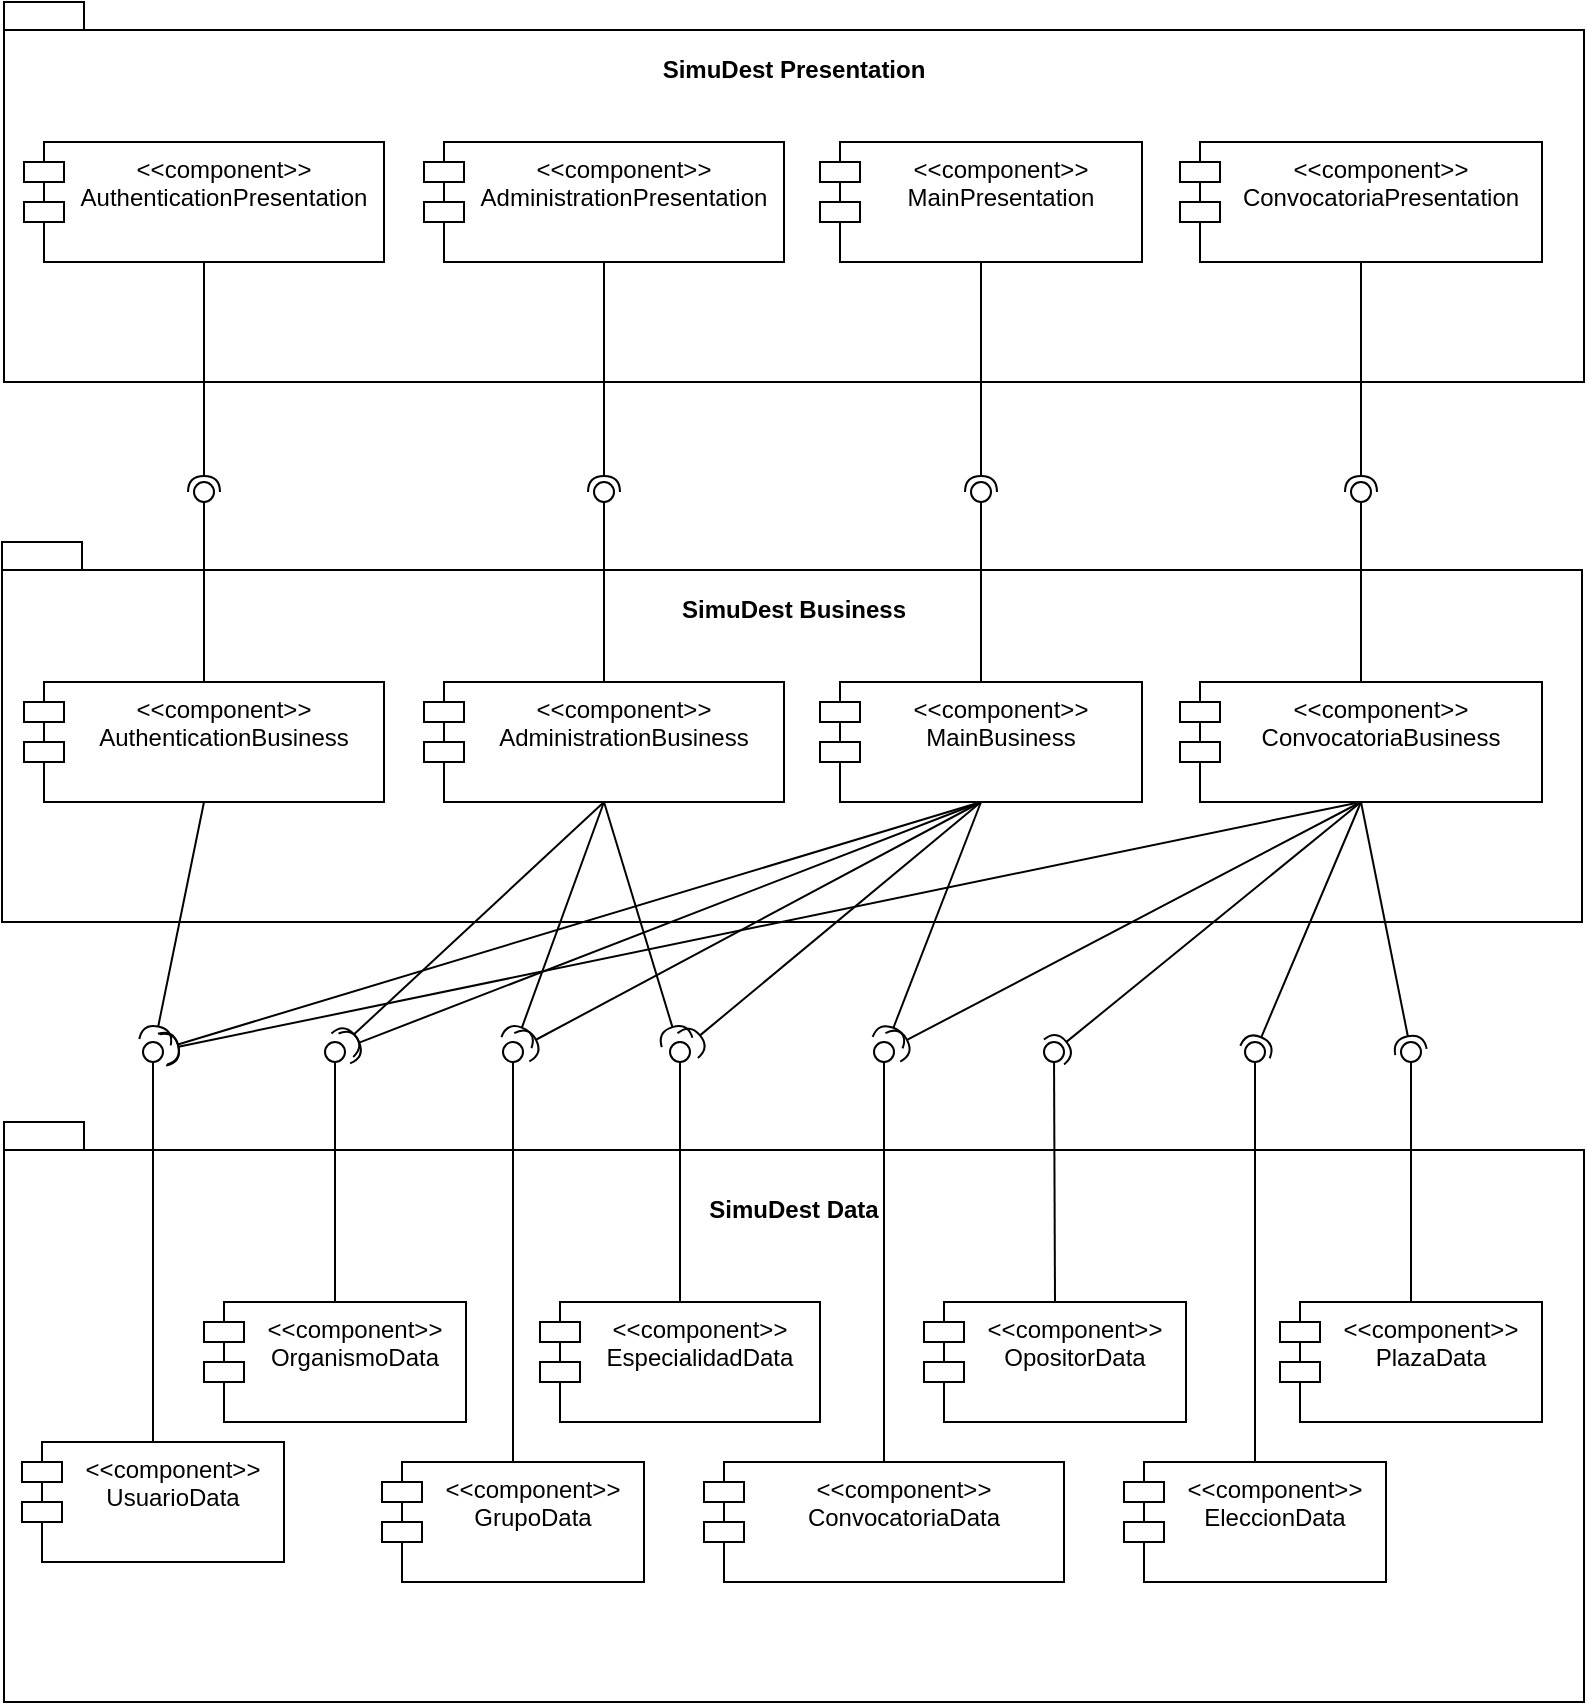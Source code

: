 <mxfile version="17.1.2" type="github">
  <diagram id="RnFnm8cI24RUhIHQ4RaV" name="Page-1">
    <mxGraphModel dx="1185" dy="627" grid="1" gridSize="10" guides="1" tooltips="1" connect="1" arrows="1" fold="1" page="1" pageScale="1" pageWidth="827" pageHeight="1169" math="0" shadow="0">
      <root>
        <mxCell id="0" />
        <mxCell id="1" parent="0" />
        <mxCell id="sUBBfoWSyGXVU3_cliYD-1" value="&lt;div&gt;&lt;br&gt;&lt;/div&gt;&lt;div&gt;&lt;br&gt;&lt;/div&gt;" style="shape=folder;fontStyle=1;spacingTop=10;tabWidth=40;tabHeight=14;tabPosition=left;html=1;" vertex="1" parent="1">
          <mxGeometry x="20" y="40" width="790" height="190" as="geometry" />
        </mxCell>
        <mxCell id="sUBBfoWSyGXVU3_cliYD-2" value="&lt;&lt;component&gt;&gt;&#xa;AuthenticationPresentation&#xa;" style="shape=module;align=left;spacingLeft=20;align=center;verticalAlign=top;" vertex="1" parent="1">
          <mxGeometry x="30" y="110" width="180" height="60" as="geometry" />
        </mxCell>
        <mxCell id="sUBBfoWSyGXVU3_cliYD-3" value="SimuDest Presentation" style="text;align=center;fontStyle=1;verticalAlign=middle;spacingLeft=3;spacingRight=3;strokeColor=none;rotatable=0;points=[[0,0.5],[1,0.5]];portConstraint=eastwest;" vertex="1" parent="1">
          <mxGeometry x="375" y="60" width="80" height="26" as="geometry" />
        </mxCell>
        <mxCell id="sUBBfoWSyGXVU3_cliYD-5" value="&lt;&lt;component&gt;&gt;&#xa;AdministrationPresentation&#xa;" style="shape=module;align=left;spacingLeft=20;align=center;verticalAlign=top;" vertex="1" parent="1">
          <mxGeometry x="230" y="110" width="180" height="60" as="geometry" />
        </mxCell>
        <mxCell id="sUBBfoWSyGXVU3_cliYD-6" value="&lt;&lt;component&gt;&gt;&#xa;MainPresentation&#xa;" style="shape=module;align=left;spacingLeft=20;align=center;verticalAlign=top;" vertex="1" parent="1">
          <mxGeometry x="428" y="110" width="161" height="60" as="geometry" />
        </mxCell>
        <mxCell id="sUBBfoWSyGXVU3_cliYD-7" value="&lt;&lt;component&gt;&gt;&#xa;ConvocatoriaPresentation&#xa;" style="shape=module;align=left;spacingLeft=20;align=center;verticalAlign=top;" vertex="1" parent="1">
          <mxGeometry x="608" y="110" width="181" height="60" as="geometry" />
        </mxCell>
        <mxCell id="sUBBfoWSyGXVU3_cliYD-15" value="&lt;div&gt;&lt;br&gt;&lt;/div&gt;&lt;div&gt;&lt;br&gt;&lt;/div&gt;" style="shape=folder;fontStyle=1;spacingTop=10;tabWidth=40;tabHeight=14;tabPosition=left;html=1;" vertex="1" parent="1">
          <mxGeometry x="19" y="310" width="790" height="190" as="geometry" />
        </mxCell>
        <mxCell id="sUBBfoWSyGXVU3_cliYD-16" value="&lt;&lt;component&gt;&gt;&#xa;AuthenticationBusiness&#xa;" style="shape=module;align=left;spacingLeft=20;align=center;verticalAlign=top;" vertex="1" parent="1">
          <mxGeometry x="30" y="380" width="180" height="60" as="geometry" />
        </mxCell>
        <mxCell id="sUBBfoWSyGXVU3_cliYD-17" value="SimuDest Business" style="text;align=center;fontStyle=1;verticalAlign=middle;spacingLeft=3;spacingRight=3;strokeColor=none;rotatable=0;points=[[0,0.5],[1,0.5]];portConstraint=eastwest;" vertex="1" parent="1">
          <mxGeometry x="375" y="330" width="80" height="26" as="geometry" />
        </mxCell>
        <mxCell id="sUBBfoWSyGXVU3_cliYD-18" value="&lt;&lt;component&gt;&gt;&#xa;AdministrationBusiness&#xa;" style="shape=module;align=left;spacingLeft=20;align=center;verticalAlign=top;" vertex="1" parent="1">
          <mxGeometry x="230" y="380" width="180" height="60" as="geometry" />
        </mxCell>
        <mxCell id="sUBBfoWSyGXVU3_cliYD-19" value="&lt;&lt;component&gt;&gt;&#xa;MainBusiness&#xa;" style="shape=module;align=left;spacingLeft=20;align=center;verticalAlign=top;" vertex="1" parent="1">
          <mxGeometry x="428" y="380" width="161" height="60" as="geometry" />
        </mxCell>
        <mxCell id="sUBBfoWSyGXVU3_cliYD-20" value="&lt;&lt;component&gt;&gt;&#xa;ConvocatoriaBusiness&#xa;" style="shape=module;align=left;spacingLeft=20;align=center;verticalAlign=top;" vertex="1" parent="1">
          <mxGeometry x="608" y="380" width="181" height="60" as="geometry" />
        </mxCell>
        <mxCell id="sUBBfoWSyGXVU3_cliYD-21" value="&lt;div&gt;&lt;br&gt;&lt;/div&gt;&lt;div&gt;&lt;br&gt;&lt;/div&gt;" style="shape=folder;fontStyle=1;spacingTop=10;tabWidth=40;tabHeight=14;tabPosition=left;html=1;" vertex="1" parent="1">
          <mxGeometry x="20" y="600" width="790" height="290" as="geometry" />
        </mxCell>
        <mxCell id="sUBBfoWSyGXVU3_cliYD-22" value="&lt;&lt;component&gt;&gt;&#xa;ConvocatoriaData&#xa;" style="shape=module;align=left;spacingLeft=20;align=center;verticalAlign=top;" vertex="1" parent="1">
          <mxGeometry x="370" y="770" width="180" height="60" as="geometry" />
        </mxCell>
        <mxCell id="sUBBfoWSyGXVU3_cliYD-23" value="SimuDest Data" style="text;align=center;fontStyle=1;verticalAlign=middle;spacingLeft=3;spacingRight=3;strokeColor=none;rotatable=0;points=[[0,0.5],[1,0.5]];portConstraint=eastwest;" vertex="1" parent="1">
          <mxGeometry x="375" y="630" width="80" height="26" as="geometry" />
        </mxCell>
        <mxCell id="sUBBfoWSyGXVU3_cliYD-24" value="&lt;&lt;component&gt;&gt;&#xa;UsuarioData&#xa;" style="shape=module;align=left;spacingLeft=20;align=center;verticalAlign=top;" vertex="1" parent="1">
          <mxGeometry x="29" y="760" width="131" height="60" as="geometry" />
        </mxCell>
        <mxCell id="sUBBfoWSyGXVU3_cliYD-27" value="&lt;&lt;component&gt;&gt;&#xa;GrupoData&#xa;" style="shape=module;align=left;spacingLeft=20;align=center;verticalAlign=top;" vertex="1" parent="1">
          <mxGeometry x="209" y="770" width="131" height="60" as="geometry" />
        </mxCell>
        <mxCell id="sUBBfoWSyGXVU3_cliYD-28" value="&lt;&lt;component&gt;&gt;&#xa;OrganismoData&#xa;" style="shape=module;align=left;spacingLeft=20;align=center;verticalAlign=top;" vertex="1" parent="1">
          <mxGeometry x="120" y="690" width="131" height="60" as="geometry" />
        </mxCell>
        <mxCell id="sUBBfoWSyGXVU3_cliYD-29" value="&lt;&lt;component&gt;&gt;&#xa;EspecialidadData&#xa;" style="shape=module;align=left;spacingLeft=20;align=center;verticalAlign=top;" vertex="1" parent="1">
          <mxGeometry x="288" y="690" width="140" height="60" as="geometry" />
        </mxCell>
        <mxCell id="sUBBfoWSyGXVU3_cliYD-30" value="&lt;&lt;component&gt;&gt;&#xa;OpositorData&#xa;" style="shape=module;align=left;spacingLeft=20;align=center;verticalAlign=top;" vertex="1" parent="1">
          <mxGeometry x="480" y="690" width="131" height="60" as="geometry" />
        </mxCell>
        <mxCell id="sUBBfoWSyGXVU3_cliYD-31" value="&lt;&lt;component&gt;&gt;&#xa;EleccionData&#xa;" style="shape=module;align=left;spacingLeft=20;align=center;verticalAlign=top;" vertex="1" parent="1">
          <mxGeometry x="580" y="770" width="131" height="60" as="geometry" />
        </mxCell>
        <mxCell id="sUBBfoWSyGXVU3_cliYD-32" value="&lt;&lt;component&gt;&gt;&#xa;PlazaData&#xa;" style="shape=module;align=left;spacingLeft=20;align=center;verticalAlign=top;" vertex="1" parent="1">
          <mxGeometry x="658" y="690" width="131" height="60" as="geometry" />
        </mxCell>
        <mxCell id="sUBBfoWSyGXVU3_cliYD-33" value="" style="rounded=0;orthogonalLoop=1;jettySize=auto;html=1;endArrow=none;endFill=0;sketch=0;sourcePerimeterSpacing=0;targetPerimeterSpacing=0;exitX=0.5;exitY=0;exitDx=0;exitDy=0;" edge="1" target="sUBBfoWSyGXVU3_cliYD-35" parent="1" source="sUBBfoWSyGXVU3_cliYD-16">
          <mxGeometry relative="1" as="geometry">
            <mxPoint x="390" y="335" as="sourcePoint" />
          </mxGeometry>
        </mxCell>
        <mxCell id="sUBBfoWSyGXVU3_cliYD-34" value="" style="rounded=0;orthogonalLoop=1;jettySize=auto;html=1;endArrow=halfCircle;endFill=0;entryX=0.5;entryY=0.5;endSize=6;strokeWidth=1;sketch=0;exitX=0.5;exitY=1;exitDx=0;exitDy=0;" edge="1" target="sUBBfoWSyGXVU3_cliYD-35" parent="1" source="sUBBfoWSyGXVU3_cliYD-2">
          <mxGeometry relative="1" as="geometry">
            <mxPoint x="430" y="335" as="sourcePoint" />
          </mxGeometry>
        </mxCell>
        <mxCell id="sUBBfoWSyGXVU3_cliYD-35" value="" style="ellipse;whiteSpace=wrap;html=1;align=center;aspect=fixed;resizable=0;points=[];outlineConnect=0;sketch=0;" vertex="1" parent="1">
          <mxGeometry x="115" y="280" width="10" height="10" as="geometry" />
        </mxCell>
        <mxCell id="sUBBfoWSyGXVU3_cliYD-36" value="" style="rounded=0;orthogonalLoop=1;jettySize=auto;html=1;endArrow=none;endFill=0;sketch=0;sourcePerimeterSpacing=0;targetPerimeterSpacing=0;exitX=0.5;exitY=0;exitDx=0;exitDy=0;" edge="1" target="sUBBfoWSyGXVU3_cliYD-38" parent="1" source="sUBBfoWSyGXVU3_cliYD-18">
          <mxGeometry relative="1" as="geometry">
            <mxPoint x="390" y="305" as="sourcePoint" />
          </mxGeometry>
        </mxCell>
        <mxCell id="sUBBfoWSyGXVU3_cliYD-37" value="" style="rounded=0;orthogonalLoop=1;jettySize=auto;html=1;endArrow=halfCircle;endFill=0;entryX=0.5;entryY=0.5;endSize=6;strokeWidth=1;sketch=0;exitX=0.5;exitY=1;exitDx=0;exitDy=0;" edge="1" target="sUBBfoWSyGXVU3_cliYD-38" parent="1" source="sUBBfoWSyGXVU3_cliYD-5">
          <mxGeometry relative="1" as="geometry">
            <mxPoint x="430" y="305" as="sourcePoint" />
          </mxGeometry>
        </mxCell>
        <mxCell id="sUBBfoWSyGXVU3_cliYD-38" value="" style="ellipse;whiteSpace=wrap;html=1;align=center;aspect=fixed;resizable=0;points=[];outlineConnect=0;sketch=0;" vertex="1" parent="1">
          <mxGeometry x="315" y="280" width="10" height="10" as="geometry" />
        </mxCell>
        <mxCell id="sUBBfoWSyGXVU3_cliYD-40" value="" style="rounded=0;orthogonalLoop=1;jettySize=auto;html=1;endArrow=none;endFill=0;sketch=0;sourcePerimeterSpacing=0;targetPerimeterSpacing=0;exitX=0.5;exitY=0;exitDx=0;exitDy=0;" edge="1" target="sUBBfoWSyGXVU3_cliYD-42" parent="1" source="sUBBfoWSyGXVU3_cliYD-19">
          <mxGeometry relative="1" as="geometry">
            <mxPoint x="390" y="305" as="sourcePoint" />
          </mxGeometry>
        </mxCell>
        <mxCell id="sUBBfoWSyGXVU3_cliYD-41" value="" style="rounded=0;orthogonalLoop=1;jettySize=auto;html=1;endArrow=halfCircle;endFill=0;entryX=0.5;entryY=0.5;endSize=6;strokeWidth=1;sketch=0;exitX=0.5;exitY=1;exitDx=0;exitDy=0;" edge="1" target="sUBBfoWSyGXVU3_cliYD-42" parent="1" source="sUBBfoWSyGXVU3_cliYD-6">
          <mxGeometry relative="1" as="geometry">
            <mxPoint x="430" y="305" as="sourcePoint" />
          </mxGeometry>
        </mxCell>
        <mxCell id="sUBBfoWSyGXVU3_cliYD-42" value="" style="ellipse;whiteSpace=wrap;html=1;align=center;aspect=fixed;resizable=0;points=[];outlineConnect=0;sketch=0;" vertex="1" parent="1">
          <mxGeometry x="503.5" y="280" width="10" height="10" as="geometry" />
        </mxCell>
        <mxCell id="sUBBfoWSyGXVU3_cliYD-43" value="" style="rounded=0;orthogonalLoop=1;jettySize=auto;html=1;endArrow=none;endFill=0;sketch=0;sourcePerimeterSpacing=0;targetPerimeterSpacing=0;exitX=0.5;exitY=0;exitDx=0;exitDy=0;" edge="1" target="sUBBfoWSyGXVU3_cliYD-45" parent="1" source="sUBBfoWSyGXVU3_cliYD-20">
          <mxGeometry relative="1" as="geometry">
            <mxPoint x="390" y="305" as="sourcePoint" />
          </mxGeometry>
        </mxCell>
        <mxCell id="sUBBfoWSyGXVU3_cliYD-44" value="" style="rounded=0;orthogonalLoop=1;jettySize=auto;html=1;endArrow=halfCircle;endFill=0;entryX=0.5;entryY=0.5;endSize=6;strokeWidth=1;sketch=0;exitX=0.5;exitY=1;exitDx=0;exitDy=0;" edge="1" target="sUBBfoWSyGXVU3_cliYD-45" parent="1" source="sUBBfoWSyGXVU3_cliYD-7">
          <mxGeometry relative="1" as="geometry">
            <mxPoint x="430" y="305" as="sourcePoint" />
          </mxGeometry>
        </mxCell>
        <mxCell id="sUBBfoWSyGXVU3_cliYD-45" value="" style="ellipse;whiteSpace=wrap;html=1;align=center;aspect=fixed;resizable=0;points=[];outlineConnect=0;sketch=0;" vertex="1" parent="1">
          <mxGeometry x="693.5" y="280" width="10" height="10" as="geometry" />
        </mxCell>
        <mxCell id="sUBBfoWSyGXVU3_cliYD-46" value="" style="rounded=0;orthogonalLoop=1;jettySize=auto;html=1;endArrow=none;endFill=0;sketch=0;sourcePerimeterSpacing=0;targetPerimeterSpacing=0;exitX=0.5;exitY=0;exitDx=0;exitDy=0;" edge="1" target="sUBBfoWSyGXVU3_cliYD-48" parent="1" source="sUBBfoWSyGXVU3_cliYD-24">
          <mxGeometry relative="1" as="geometry">
            <mxPoint x="390" y="725" as="sourcePoint" />
          </mxGeometry>
        </mxCell>
        <mxCell id="sUBBfoWSyGXVU3_cliYD-48" value="" style="ellipse;whiteSpace=wrap;html=1;align=center;aspect=fixed;resizable=0;points=[];outlineConnect=0;sketch=0;" vertex="1" parent="1">
          <mxGeometry x="89.5" y="560" width="10" height="10" as="geometry" />
        </mxCell>
        <mxCell id="sUBBfoWSyGXVU3_cliYD-49" value="" style="rounded=0;orthogonalLoop=1;jettySize=auto;html=1;endArrow=none;endFill=0;sketch=0;sourcePerimeterSpacing=0;targetPerimeterSpacing=0;exitX=0.5;exitY=0;exitDx=0;exitDy=0;" edge="1" target="sUBBfoWSyGXVU3_cliYD-51" parent="1" source="sUBBfoWSyGXVU3_cliYD-28">
          <mxGeometry relative="1" as="geometry">
            <mxPoint x="390" y="665" as="sourcePoint" />
          </mxGeometry>
        </mxCell>
        <mxCell id="sUBBfoWSyGXVU3_cliYD-50" value="" style="rounded=0;orthogonalLoop=1;jettySize=auto;html=1;endArrow=halfCircle;endFill=0;endSize=6;strokeWidth=1;sketch=0;exitX=0.5;exitY=1;exitDx=0;exitDy=0;" edge="1" target="sUBBfoWSyGXVU3_cliYD-51" parent="1" source="sUBBfoWSyGXVU3_cliYD-18">
          <mxGeometry relative="1" as="geometry">
            <mxPoint x="430" y="665" as="sourcePoint" />
            <mxPoint x="210" y="550" as="targetPoint" />
          </mxGeometry>
        </mxCell>
        <mxCell id="sUBBfoWSyGXVU3_cliYD-51" value="" style="ellipse;whiteSpace=wrap;html=1;align=center;aspect=fixed;resizable=0;points=[];outlineConnect=0;sketch=0;" vertex="1" parent="1">
          <mxGeometry x="180.5" y="560" width="10" height="10" as="geometry" />
        </mxCell>
        <mxCell id="sUBBfoWSyGXVU3_cliYD-52" value="" style="rounded=0;orthogonalLoop=1;jettySize=auto;html=1;endArrow=none;endFill=0;sketch=0;sourcePerimeterSpacing=0;targetPerimeterSpacing=0;exitX=0.5;exitY=0;exitDx=0;exitDy=0;" edge="1" target="sUBBfoWSyGXVU3_cliYD-54" parent="1" source="sUBBfoWSyGXVU3_cliYD-27">
          <mxGeometry relative="1" as="geometry">
            <mxPoint x="390" y="665" as="sourcePoint" />
          </mxGeometry>
        </mxCell>
        <mxCell id="sUBBfoWSyGXVU3_cliYD-53" value="" style="rounded=0;orthogonalLoop=1;jettySize=auto;html=1;endArrow=halfCircle;endFill=0;endSize=6;strokeWidth=1;sketch=0;exitX=0.5;exitY=1;exitDx=0;exitDy=0;" edge="1" target="sUBBfoWSyGXVU3_cliYD-54" parent="1" source="sUBBfoWSyGXVU3_cliYD-18">
          <mxGeometry relative="1" as="geometry">
            <mxPoint x="430" y="665" as="sourcePoint" />
            <mxPoint x="280" y="550" as="targetPoint" />
          </mxGeometry>
        </mxCell>
        <mxCell id="sUBBfoWSyGXVU3_cliYD-54" value="" style="ellipse;whiteSpace=wrap;html=1;align=center;aspect=fixed;resizable=0;points=[];outlineConnect=0;sketch=0;" vertex="1" parent="1">
          <mxGeometry x="269.5" y="560" width="10" height="10" as="geometry" />
        </mxCell>
        <mxCell id="sUBBfoWSyGXVU3_cliYD-55" value="" style="rounded=0;orthogonalLoop=1;jettySize=auto;html=1;endArrow=none;endFill=0;sketch=0;sourcePerimeterSpacing=0;targetPerimeterSpacing=0;exitX=0.5;exitY=0;exitDx=0;exitDy=0;" edge="1" target="sUBBfoWSyGXVU3_cliYD-57" parent="1" source="sUBBfoWSyGXVU3_cliYD-29">
          <mxGeometry relative="1" as="geometry">
            <mxPoint x="390" y="665" as="sourcePoint" />
          </mxGeometry>
        </mxCell>
        <mxCell id="sUBBfoWSyGXVU3_cliYD-56" value="" style="rounded=0;orthogonalLoop=1;jettySize=auto;html=1;endArrow=halfCircle;endFill=0;endSize=6;strokeWidth=1;sketch=0;exitX=0.5;exitY=1;exitDx=0;exitDy=0;" edge="1" target="sUBBfoWSyGXVU3_cliYD-57" parent="1" source="sUBBfoWSyGXVU3_cliYD-18">
          <mxGeometry relative="1" as="geometry">
            <mxPoint x="430" y="665" as="sourcePoint" />
            <mxPoint x="360" y="540" as="targetPoint" />
          </mxGeometry>
        </mxCell>
        <mxCell id="sUBBfoWSyGXVU3_cliYD-57" value="" style="ellipse;whiteSpace=wrap;html=1;align=center;aspect=fixed;resizable=0;points=[];outlineConnect=0;sketch=0;" vertex="1" parent="1">
          <mxGeometry x="353" y="560" width="10" height="10" as="geometry" />
        </mxCell>
        <mxCell id="sUBBfoWSyGXVU3_cliYD-58" value="" style="rounded=0;orthogonalLoop=1;jettySize=auto;html=1;endArrow=none;endFill=0;sketch=0;sourcePerimeterSpacing=0;targetPerimeterSpacing=0;exitX=0.5;exitY=0;exitDx=0;exitDy=0;" edge="1" target="sUBBfoWSyGXVU3_cliYD-60" parent="1" source="sUBBfoWSyGXVU3_cliYD-22">
          <mxGeometry relative="1" as="geometry">
            <mxPoint x="390" y="665" as="sourcePoint" />
          </mxGeometry>
        </mxCell>
        <mxCell id="sUBBfoWSyGXVU3_cliYD-60" value="" style="ellipse;whiteSpace=wrap;html=1;align=center;aspect=fixed;resizable=0;points=[];outlineConnect=0;sketch=0;" vertex="1" parent="1">
          <mxGeometry x="455" y="560" width="10" height="10" as="geometry" />
        </mxCell>
        <mxCell id="sUBBfoWSyGXVU3_cliYD-61" value="" style="rounded=0;orthogonalLoop=1;jettySize=auto;html=1;endArrow=none;endFill=0;sketch=0;sourcePerimeterSpacing=0;targetPerimeterSpacing=0;exitX=0.5;exitY=0;exitDx=0;exitDy=0;" edge="1" target="sUBBfoWSyGXVU3_cliYD-63" parent="1" source="sUBBfoWSyGXVU3_cliYD-30">
          <mxGeometry relative="1" as="geometry">
            <mxPoint x="390" y="665" as="sourcePoint" />
          </mxGeometry>
        </mxCell>
        <mxCell id="sUBBfoWSyGXVU3_cliYD-62" value="" style="rounded=0;orthogonalLoop=1;jettySize=auto;html=1;endArrow=halfCircle;endFill=0;entryX=0.5;entryY=0.5;endSize=6;strokeWidth=1;sketch=0;exitX=0.5;exitY=1;exitDx=0;exitDy=0;" edge="1" target="sUBBfoWSyGXVU3_cliYD-63" parent="1" source="sUBBfoWSyGXVU3_cliYD-20">
          <mxGeometry relative="1" as="geometry">
            <mxPoint x="430" y="665" as="sourcePoint" />
          </mxGeometry>
        </mxCell>
        <mxCell id="sUBBfoWSyGXVU3_cliYD-63" value="" style="ellipse;whiteSpace=wrap;html=1;align=center;aspect=fixed;resizable=0;points=[];outlineConnect=0;sketch=0;" vertex="1" parent="1">
          <mxGeometry x="540" y="560" width="10" height="10" as="geometry" />
        </mxCell>
        <mxCell id="sUBBfoWSyGXVU3_cliYD-64" value="" style="rounded=0;orthogonalLoop=1;jettySize=auto;html=1;endArrow=none;endFill=0;sketch=0;sourcePerimeterSpacing=0;targetPerimeterSpacing=0;exitX=0.5;exitY=0;exitDx=0;exitDy=0;" edge="1" target="sUBBfoWSyGXVU3_cliYD-66" parent="1" source="sUBBfoWSyGXVU3_cliYD-31">
          <mxGeometry relative="1" as="geometry">
            <mxPoint x="390" y="665" as="sourcePoint" />
          </mxGeometry>
        </mxCell>
        <mxCell id="sUBBfoWSyGXVU3_cliYD-65" value="" style="rounded=0;orthogonalLoop=1;jettySize=auto;html=1;endArrow=halfCircle;endFill=0;entryX=0.5;entryY=0.5;endSize=6;strokeWidth=1;sketch=0;exitX=0.5;exitY=1;exitDx=0;exitDy=0;" edge="1" target="sUBBfoWSyGXVU3_cliYD-66" parent="1" source="sUBBfoWSyGXVU3_cliYD-20">
          <mxGeometry relative="1" as="geometry">
            <mxPoint x="430" y="665" as="sourcePoint" />
          </mxGeometry>
        </mxCell>
        <mxCell id="sUBBfoWSyGXVU3_cliYD-66" value="" style="ellipse;whiteSpace=wrap;html=1;align=center;aspect=fixed;resizable=0;points=[];outlineConnect=0;sketch=0;" vertex="1" parent="1">
          <mxGeometry x="640.5" y="560" width="10" height="10" as="geometry" />
        </mxCell>
        <mxCell id="sUBBfoWSyGXVU3_cliYD-67" value="" style="rounded=0;orthogonalLoop=1;jettySize=auto;html=1;endArrow=none;endFill=0;sketch=0;sourcePerimeterSpacing=0;targetPerimeterSpacing=0;exitX=0.5;exitY=0;exitDx=0;exitDy=0;" edge="1" target="sUBBfoWSyGXVU3_cliYD-69" parent="1" source="sUBBfoWSyGXVU3_cliYD-32">
          <mxGeometry relative="1" as="geometry">
            <mxPoint x="390" y="665" as="sourcePoint" />
          </mxGeometry>
        </mxCell>
        <mxCell id="sUBBfoWSyGXVU3_cliYD-68" value="" style="rounded=0;orthogonalLoop=1;jettySize=auto;html=1;endArrow=halfCircle;endFill=0;entryX=0.5;entryY=0.5;endSize=6;strokeWidth=1;sketch=0;exitX=0.5;exitY=1;exitDx=0;exitDy=0;" edge="1" target="sUBBfoWSyGXVU3_cliYD-69" parent="1" source="sUBBfoWSyGXVU3_cliYD-20">
          <mxGeometry relative="1" as="geometry">
            <mxPoint x="430" y="665" as="sourcePoint" />
          </mxGeometry>
        </mxCell>
        <mxCell id="sUBBfoWSyGXVU3_cliYD-69" value="" style="ellipse;whiteSpace=wrap;html=1;align=center;aspect=fixed;resizable=0;points=[];outlineConnect=0;sketch=0;" vertex="1" parent="1">
          <mxGeometry x="718.5" y="560" width="10" height="10" as="geometry" />
        </mxCell>
        <mxCell id="sUBBfoWSyGXVU3_cliYD-70" value="" style="rounded=0;orthogonalLoop=1;jettySize=auto;html=1;endArrow=halfCircle;endFill=0;endSize=6;strokeWidth=1;sketch=0;exitX=0.5;exitY=1;exitDx=0;exitDy=0;" edge="1" parent="1" source="sUBBfoWSyGXVU3_cliYD-19" target="sUBBfoWSyGXVU3_cliYD-60">
          <mxGeometry relative="1" as="geometry">
            <mxPoint x="708.5" y="450" as="sourcePoint" />
            <mxPoint x="450" y="530" as="targetPoint" />
          </mxGeometry>
        </mxCell>
        <mxCell id="sUBBfoWSyGXVU3_cliYD-71" value="" style="rounded=0;orthogonalLoop=1;jettySize=auto;html=1;endArrow=halfCircle;endFill=0;endSize=6;strokeWidth=1;sketch=0;exitX=0.5;exitY=1;exitDx=0;exitDy=0;" edge="1" parent="1" source="sUBBfoWSyGXVU3_cliYD-19" target="sUBBfoWSyGXVU3_cliYD-48">
          <mxGeometry relative="1" as="geometry">
            <mxPoint x="130" y="450" as="sourcePoint" />
            <mxPoint x="130" y="575" as="targetPoint" />
          </mxGeometry>
        </mxCell>
        <mxCell id="sUBBfoWSyGXVU3_cliYD-72" value="" style="rounded=0;orthogonalLoop=1;jettySize=auto;html=1;endArrow=halfCircle;endFill=0;endSize=6;strokeWidth=1;sketch=0;exitX=0.5;exitY=1;exitDx=0;exitDy=0;" edge="1" parent="1" source="sUBBfoWSyGXVU3_cliYD-20" target="sUBBfoWSyGXVU3_cliYD-48">
          <mxGeometry relative="1" as="geometry">
            <mxPoint x="140" y="460" as="sourcePoint" />
            <mxPoint x="140" y="585" as="targetPoint" />
          </mxGeometry>
        </mxCell>
        <mxCell id="sUBBfoWSyGXVU3_cliYD-73" value="" style="rounded=0;orthogonalLoop=1;jettySize=auto;html=1;endArrow=halfCircle;endFill=0;endSize=6;strokeWidth=1;sketch=0;exitX=0.5;exitY=1;exitDx=0;exitDy=0;" edge="1" parent="1" target="sUBBfoWSyGXVU3_cliYD-48">
          <mxGeometry relative="1" as="geometry">
            <mxPoint x="120" y="440" as="sourcePoint" />
            <mxPoint x="90" y="530" as="targetPoint" />
          </mxGeometry>
        </mxCell>
        <mxCell id="sUBBfoWSyGXVU3_cliYD-74" value="" style="rounded=0;orthogonalLoop=1;jettySize=auto;html=1;endArrow=halfCircle;endFill=0;endSize=6;strokeWidth=1;sketch=0;exitX=0.5;exitY=1;exitDx=0;exitDy=0;" edge="1" parent="1" target="sUBBfoWSyGXVU3_cliYD-60">
          <mxGeometry relative="1" as="geometry">
            <mxPoint x="698.5" y="440" as="sourcePoint" />
            <mxPoint x="500" y="540" as="targetPoint" />
          </mxGeometry>
        </mxCell>
        <mxCell id="sUBBfoWSyGXVU3_cliYD-75" value="" style="rounded=0;orthogonalLoop=1;jettySize=auto;html=1;endArrow=halfCircle;endFill=0;endSize=6;strokeWidth=1;sketch=0;exitX=0.5;exitY=1;exitDx=0;exitDy=0;" edge="1" parent="1" source="sUBBfoWSyGXVU3_cliYD-19" target="sUBBfoWSyGXVU3_cliYD-51">
          <mxGeometry relative="1" as="geometry">
            <mxPoint x="330.0" y="450" as="sourcePoint" />
            <mxPoint x="195.5" y="575" as="targetPoint" />
          </mxGeometry>
        </mxCell>
        <mxCell id="sUBBfoWSyGXVU3_cliYD-76" value="" style="rounded=0;orthogonalLoop=1;jettySize=auto;html=1;endArrow=halfCircle;endFill=0;endSize=6;strokeWidth=1;sketch=0;exitX=0.5;exitY=1;exitDx=0;exitDy=0;" edge="1" parent="1" source="sUBBfoWSyGXVU3_cliYD-19" target="sUBBfoWSyGXVU3_cliYD-54">
          <mxGeometry relative="1" as="geometry">
            <mxPoint x="330.0" y="450" as="sourcePoint" />
            <mxPoint x="284.5" y="575" as="targetPoint" />
          </mxGeometry>
        </mxCell>
        <mxCell id="sUBBfoWSyGXVU3_cliYD-77" value="" style="rounded=0;orthogonalLoop=1;jettySize=auto;html=1;endArrow=halfCircle;endFill=0;endSize=6;strokeWidth=1;sketch=0;exitX=0.5;exitY=1;exitDx=0;exitDy=0;" edge="1" parent="1" source="sUBBfoWSyGXVU3_cliYD-19" target="sUBBfoWSyGXVU3_cliYD-57">
          <mxGeometry relative="1" as="geometry">
            <mxPoint x="330.0" y="450" as="sourcePoint" />
            <mxPoint x="368" y="575" as="targetPoint" />
          </mxGeometry>
        </mxCell>
      </root>
    </mxGraphModel>
  </diagram>
</mxfile>
